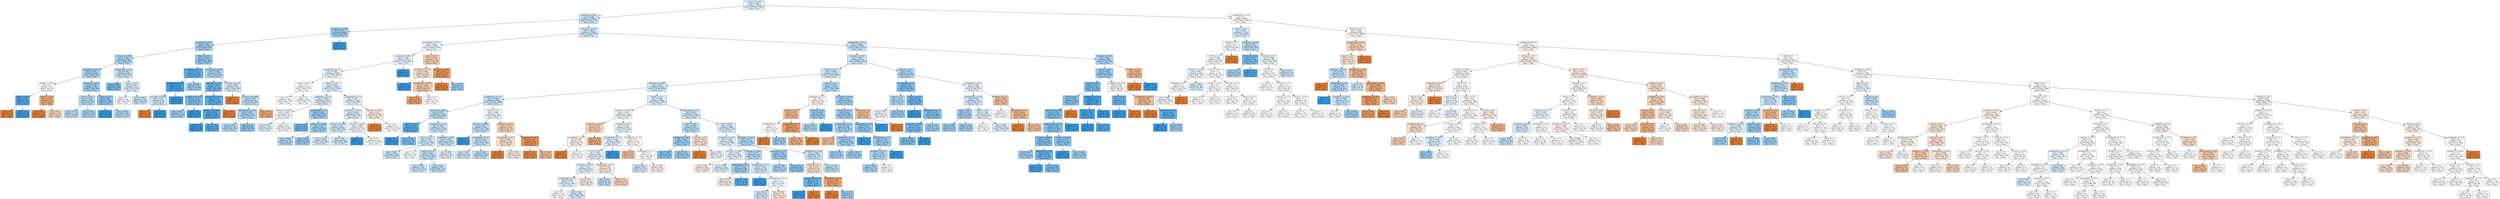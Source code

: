 digraph Tree {
node [shape=box, style="filled", color="black"] ;
0 [label="sdComp <= 0.65\ngini = 0.496\nsamples = 24032\nvalue = [10994, 13038]\nclass = True", fillcolor="#e0f0fb"] ;
1 [label="sdComp <= 0.02\ngini = 0.488\nsamples = 14344\nvalue = [6070, 8274]\nclass = True", fillcolor="#cae5f8"] ;
0 -> 1 [labeldistance=2.5, labelangle=45, headlabel="True"] ;
2 [label="graphSize <= 75.0\ngini = 0.447\nsamples = 1504\nvalue = [508, 996]\nclass = True", fillcolor="#9ecff2"] ;
1 -> 2 ;
3 [label="graphSize <= 22.5\ngini = 0.451\nsamples = 1480\nvalue = [508, 972]\nclass = True", fillcolor="#a0d0f3"] ;
2 -> 3 ;
4 [label="sdComm <= 0.065\ngini = 0.467\nsamples = 768\nvalue = [286, 482]\nclass = True", fillcolor="#aed7f4"] ;
3 -> 4 ;
5 [label="graphDepth <= 3.5\ngini = 0.458\nsamples = 508\nvalue = [180, 328]\nclass = True", fillcolor="#a6d3f3"] ;
4 -> 5 ;
6 [label="sdComm <= 0.02\ngini = 0.5\nsamples = 48\nvalue = [24, 24]\nclass = False", fillcolor="#ffffff"] ;
5 -> 6 ;
7 [label="nbproc <= 4.5\ngini = 0.198\nsamples = 18\nvalue = [2, 16]\nclass = True", fillcolor="#52a9e8"] ;
6 -> 7 ;
8 [label="gini = 0.0\nsamples = 2\nvalue = [2, 0]\nclass = False", fillcolor="#e58139"] ;
7 -> 8 ;
9 [label="gini = 0.0\nsamples = 16\nvalue = [0, 16]\nclass = True", fillcolor="#399de5"] ;
7 -> 9 ;
10 [label="nbproc <= 4.5\ngini = 0.391\nsamples = 30\nvalue = [22, 8]\nclass = False", fillcolor="#eeaf81"] ;
6 -> 10 ;
11 [label="gini = 0.0\nsamples = 10\nvalue = [10, 0]\nclass = False", fillcolor="#e58139"] ;
10 -> 11 ;
12 [label="gini = 0.48\nsamples = 20\nvalue = [12, 8]\nclass = False", fillcolor="#f6d5bd"] ;
10 -> 12 ;
13 [label="sdComm <= 0.02\ngini = 0.448\nsamples = 460\nvalue = [156, 304]\nclass = True", fillcolor="#9fcff2"] ;
5 -> 13 ;
14 [label="nbproc <= 4.5\ngini = 0.472\nsamples = 220\nvalue = [84, 136]\nclass = True", fillcolor="#b3daf5"] ;
13 -> 14 ;
15 [label="gini = 0.478\nsamples = 132\nvalue = [52, 80]\nclass = True", fillcolor="#baddf6"] ;
14 -> 15 ;
16 [label="gini = 0.463\nsamples = 88\nvalue = [32, 56]\nclass = True", fillcolor="#aad5f4"] ;
14 -> 16 ;
17 [label="nbproc <= 4.5\ngini = 0.42\nsamples = 240\nvalue = [72, 168]\nclass = True", fillcolor="#8ec7f0"] ;
13 -> 17 ;
18 [label="gini = 0.0\nsamples = 48\nvalue = [0, 48]\nclass = True", fillcolor="#399de5"] ;
17 -> 18 ;
19 [label="gini = 0.469\nsamples = 192\nvalue = [72, 120]\nclass = True", fillcolor="#b0d8f5"] ;
17 -> 19 ;
20 [label="graphDepth <= 3.5\ngini = 0.483\nsamples = 260\nvalue = [106, 154]\nclass = True", fillcolor="#c1e0f7"] ;
4 -> 20 ;
21 [label="gini = 0.365\nsamples = 50\nvalue = [12, 38]\nclass = True", fillcolor="#78bced"] ;
20 -> 21 ;
22 [label="nbproc <= 4.5\ngini = 0.495\nsamples = 210\nvalue = [94, 116]\nclass = True", fillcolor="#d9ecfa"] ;
20 -> 22 ;
23 [label="gini = 0.5\nsamples = 94\nvalue = [46, 48]\nclass = True", fillcolor="#f7fbfe"] ;
22 -> 23 ;
24 [label="gini = 0.485\nsamples = 116\nvalue = [48, 68]\nclass = True", fillcolor="#c5e2f7"] ;
22 -> 24 ;
25 [label="nbproc <= 4.5\ngini = 0.429\nsamples = 712\nvalue = [222, 490]\nclass = True", fillcolor="#93c9f1"] ;
3 -> 25 ;
26 [label="graphDepth <= 13.5\ngini = 0.275\nsamples = 182\nvalue = [30, 152]\nclass = True", fillcolor="#60b0ea"] ;
25 -> 26 ;
27 [label="graphDepth <= 6.5\ngini = 0.103\nsamples = 110\nvalue = [6, 104]\nclass = True", fillcolor="#44a3e6"] ;
26 -> 27 ;
28 [label="sdComm <= 0.065\ngini = 0.49\nsamples = 14\nvalue = [6, 8]\nclass = True", fillcolor="#cee6f8"] ;
27 -> 28 ;
29 [label="gini = 0.0\nsamples = 6\nvalue = [6, 0]\nclass = False", fillcolor="#e58139"] ;
28 -> 29 ;
30 [label="gini = 0.0\nsamples = 8\nvalue = [0, 8]\nclass = True", fillcolor="#399de5"] ;
28 -> 30 ;
31 [label="gini = 0.0\nsamples = 96\nvalue = [0, 96]\nclass = True", fillcolor="#399de5"] ;
27 -> 31 ;
32 [label="gini = 0.444\nsamples = 72\nvalue = [24, 48]\nclass = True", fillcolor="#9ccef2"] ;
26 -> 32 ;
33 [label="graphDepth <= 9.0\ngini = 0.462\nsamples = 530\nvalue = [192, 338]\nclass = True", fillcolor="#a9d5f4"] ;
25 -> 33 ;
34 [label="sdComm <= 0.02\ngini = 0.328\nsamples = 174\nvalue = [36, 138]\nclass = True", fillcolor="#6db7ec"] ;
33 -> 34 ;
35 [label="graphSize <= 40.0\ngini = 0.375\nsamples = 96\nvalue = [24, 72]\nclass = True", fillcolor="#7bbeee"] ;
34 -> 35 ;
36 [label="gini = 0.444\nsamples = 72\nvalue = [24, 48]\nclass = True", fillcolor="#9ccef2"] ;
35 -> 36 ;
37 [label="gini = 0.0\nsamples = 24\nvalue = [0, 24]\nclass = True", fillcolor="#399de5"] ;
35 -> 37 ;
38 [label="graphDepth <= 6.5\ngini = 0.26\nsamples = 78\nvalue = [12, 66]\nclass = True", fillcolor="#5dafea"] ;
34 -> 38 ;
39 [label="sdComm <= 0.065\ngini = 0.193\nsamples = 74\nvalue = [8, 66]\nclass = True", fillcolor="#51a9e8"] ;
38 -> 39 ;
40 [label="gini = 0.0\nsamples = 18\nvalue = [0, 18]\nclass = True", fillcolor="#399de5"] ;
39 -> 40 ;
41 [label="gini = 0.245\nsamples = 56\nvalue = [8, 48]\nclass = True", fillcolor="#5aade9"] ;
39 -> 41 ;
42 [label="gini = 0.0\nsamples = 4\nvalue = [4, 0]\nclass = False", fillcolor="#e58139"] ;
38 -> 42 ;
43 [label="sdComm <= 0.02\ngini = 0.492\nsamples = 356\nvalue = [156, 200]\nclass = True", fillcolor="#d3e9f9"] ;
33 -> 43 ;
44 [label="gini = 0.0\nsamples = 24\nvalue = [24, 0]\nclass = False", fillcolor="#e58139"] ;
43 -> 44 ;
45 [label="sdComm <= 0.065\ngini = 0.479\nsamples = 332\nvalue = [132, 200]\nclass = True", fillcolor="#bcdef6"] ;
43 -> 45 ;
46 [label="graphDepth <= 13.5\ngini = 0.461\nsamples = 300\nvalue = [108, 192]\nclass = True", fillcolor="#a8d4f4"] ;
45 -> 46 ;
47 [label="gini = 0.472\nsamples = 220\nvalue = [84, 136]\nclass = True", fillcolor="#b3daf5"] ;
46 -> 47 ;
48 [label="gini = 0.42\nsamples = 80\nvalue = [24, 56]\nclass = True", fillcolor="#8ec7f0"] ;
46 -> 48 ;
49 [label="gini = 0.375\nsamples = 32\nvalue = [24, 8]\nclass = False", fillcolor="#eeab7b"] ;
45 -> 49 ;
50 [label="gini = 0.0\nsamples = 24\nvalue = [0, 24]\nclass = True", fillcolor="#399de5"] ;
2 -> 50 ;
51 [label="sdComm <= 0.02\ngini = 0.491\nsamples = 12840\nvalue = [5562, 7278]\nclass = True", fillcolor="#d0e8f9"] ;
1 -> 51 ;
52 [label="graphDepth <= 13.5\ngini = 0.499\nsamples = 3994\nvalue = [1890, 2104]\nclass = True", fillcolor="#ebf5fc"] ;
51 -> 52 ;
53 [label="graphSize <= 40.0\ngini = 0.498\nsamples = 3816\nvalue = [1780, 2036]\nclass = True", fillcolor="#e6f3fc"] ;
52 -> 53 ;
54 [label="graphDepth <= 3.5\ngini = 0.498\nsamples = 3808\nvalue = [1780, 2028]\nclass = True", fillcolor="#e7f3fc"] ;
53 -> 54 ;
55 [label="nbproc <= 4.5\ngini = 0.5\nsamples = 1128\nvalue = [556, 572]\nclass = True", fillcolor="#f9fcfe"] ;
54 -> 55 ;
56 [label="gini = 0.5\nsamples = 196\nvalue = [96, 100]\nclass = True", fillcolor="#f7fbfe"] ;
55 -> 56 ;
57 [label="gini = 0.5\nsamples = 932\nvalue = [460, 472]\nclass = True", fillcolor="#fafdfe"] ;
55 -> 57 ;
58 [label="nbproc <= 4.5\ngini = 0.496\nsamples = 2680\nvalue = [1224, 1456]\nclass = True", fillcolor="#dfeffb"] ;
54 -> 58 ;
59 [label="graphSize <= 22.5\ngini = 0.495\nsamples = 1036\nvalue = [464, 572]\nclass = True", fillcolor="#daecfa"] ;
58 -> 59 ;
60 [label="sdComp <= 0.065\ngini = 0.499\nsamples = 794\nvalue = [384, 410]\nclass = True", fillcolor="#f2f9fd"] ;
59 -> 60 ;
61 [label="gini = 0.497\nsamples = 148\nvalue = [68, 80]\nclass = True", fillcolor="#e1f0fb"] ;
60 -> 61 ;
62 [label="gini = 0.5\nsamples = 646\nvalue = [316, 330]\nclass = True", fillcolor="#f7fbfe"] ;
60 -> 62 ;
63 [label="graphDepth <= 7.5\ngini = 0.443\nsamples = 242\nvalue = [80, 162]\nclass = True", fillcolor="#9bcdf2"] ;
59 -> 63 ;
64 [label="gini = 0.32\nsamples = 20\nvalue = [4, 16]\nclass = True", fillcolor="#6ab6ec"] ;
63 -> 64 ;
65 [label="sdComp <= 0.065\ngini = 0.45\nsamples = 222\nvalue = [76, 146]\nclass = True", fillcolor="#a0d0f3"] ;
63 -> 65 ;
66 [label="gini = 0.465\nsamples = 76\nvalue = [28, 48]\nclass = True", fillcolor="#acd6f4"] ;
65 -> 66 ;
67 [label="gini = 0.441\nsamples = 146\nvalue = [48, 98]\nclass = True", fillcolor="#9acdf2"] ;
65 -> 67 ;
68 [label="graphDepth <= 7.5\ngini = 0.497\nsamples = 1644\nvalue = [760, 884]\nclass = True", fillcolor="#e3f1fb"] ;
58 -> 68 ;
69 [label="graphSize <= 22.5\ngini = 0.494\nsamples = 1316\nvalue = [584, 732]\nclass = True", fillcolor="#d7ebfa"] ;
68 -> 69 ;
70 [label="sdComp <= 0.065\ngini = 0.491\nsamples = 1040\nvalue = [452, 588]\nclass = True", fillcolor="#d1e8f9"] ;
69 -> 70 ;
71 [label="gini = 0.492\nsamples = 496\nvalue = [216, 280]\nclass = True", fillcolor="#d2e9f9"] ;
70 -> 71 ;
72 [label="gini = 0.491\nsamples = 544\nvalue = [236, 308]\nclass = True", fillcolor="#d1e8f9"] ;
70 -> 72 ;
73 [label="sdComp <= 0.065\ngini = 0.499\nsamples = 276\nvalue = [132, 144]\nclass = True", fillcolor="#eff7fd"] ;
69 -> 73 ;
74 [label="gini = 0.0\nsamples = 8\nvalue = [0, 8]\nclass = True", fillcolor="#399de5"] ;
73 -> 74 ;
75 [label="gini = 0.5\nsamples = 268\nvalue = [132, 136]\nclass = True", fillcolor="#f9fcfe"] ;
73 -> 75 ;
76 [label="sdComp <= 0.065\ngini = 0.497\nsamples = 328\nvalue = [176, 152]\nclass = False", fillcolor="#fbeee4"] ;
68 -> 76 ;
77 [label="gini = 0.0\nsamples = 24\nvalue = [24, 0]\nclass = False", fillcolor="#e58139"] ;
76 -> 77 ;
78 [label="gini = 0.5\nsamples = 304\nvalue = [152, 152]\nclass = False", fillcolor="#ffffff"] ;
76 -> 78 ;
79 [label="gini = 0.0\nsamples = 8\nvalue = [0, 8]\nclass = True", fillcolor="#399de5"] ;
53 -> 79 ;
80 [label="nbproc <= 4.5\ngini = 0.472\nsamples = 178\nvalue = [110, 68]\nclass = False", fillcolor="#f5cfb3"] ;
52 -> 80 ;
81 [label="graphSize <= 75.0\ngini = 0.491\nsamples = 148\nvalue = [84, 64]\nclass = False", fillcolor="#f9e1d0"] ;
80 -> 81 ;
82 [label="gini = 0.0\nsamples = 16\nvalue = [0, 16]\nclass = True", fillcolor="#399de5"] ;
81 -> 82 ;
83 [label="graphDepth <= 25.5\ngini = 0.463\nsamples = 132\nvalue = [84, 48]\nclass = False", fillcolor="#f4c9aa"] ;
81 -> 83 ;
84 [label="gini = 0.32\nsamples = 60\nvalue = [48, 12]\nclass = False", fillcolor="#eca06a"] ;
83 -> 84 ;
85 [label="gini = 0.5\nsamples = 72\nvalue = [36, 36]\nclass = False", fillcolor="#ffffff"] ;
83 -> 85 ;
86 [label="sdComp <= 0.065\ngini = 0.231\nsamples = 30\nvalue = [26, 4]\nclass = False", fillcolor="#e99457"] ;
80 -> 86 ;
87 [label="gini = 0.0\nsamples = 24\nvalue = [24, 0]\nclass = False", fillcolor="#e58139"] ;
86 -> 87 ;
88 [label="gini = 0.444\nsamples = 6\nvalue = [2, 4]\nclass = True", fillcolor="#9ccef2"] ;
86 -> 88 ;
89 [label="graphDepth <= 13.5\ngini = 0.486\nsamples = 8846\nvalue = [3672, 5174]\nclass = True", fillcolor="#c6e3f7"] ;
51 -> 89 ;
90 [label="sdComm <= 0.65\ngini = 0.487\nsamples = 8356\nvalue = [3496, 4860]\nclass = True", fillcolor="#c7e3f8"] ;
89 -> 90 ;
91 [label="sdComp <= 0.2\ngini = 0.489\nsamples = 7124\nvalue = [3034, 4090]\nclass = True", fillcolor="#cce6f8"] ;
90 -> 91 ;
92 [label="sdComm <= 0.065\ngini = 0.49\nsamples = 6476\nvalue = [2784, 3692]\nclass = True", fillcolor="#cee7f9"] ;
91 -> 92 ;
93 [label="graphDepth <= 6.5\ngini = 0.484\nsamples = 2872\nvalue = [1182, 1690]\nclass = True", fillcolor="#c3e2f7"] ;
92 -> 93 ;
94 [label="sdComp <= 0.065\ngini = 0.479\nsamples = 2356\nvalue = [934, 1422]\nclass = True", fillcolor="#bbddf6"] ;
93 -> 94 ;
95 [label="nbproc <= 4.5\ngini = 0.233\nsamples = 178\nvalue = [24, 154]\nclass = True", fillcolor="#58ace9"] ;
94 -> 95 ;
96 [label="gini = 0.0\nsamples = 82\nvalue = [0, 82]\nclass = True", fillcolor="#399de5"] ;
95 -> 96 ;
97 [label="gini = 0.375\nsamples = 96\nvalue = [24, 72]\nclass = True", fillcolor="#7bbeee"] ;
95 -> 97 ;
98 [label="graphDepth <= 3.5\ngini = 0.486\nsamples = 2178\nvalue = [910, 1268]\nclass = True", fillcolor="#c7e3f8"] ;
94 -> 98 ;
99 [label="nbproc <= 4.5\ngini = 0.491\nsamples = 610\nvalue = [264, 346]\nclass = True", fillcolor="#d0e8f9"] ;
98 -> 99 ;
100 [label="gini = 0.487\nsamples = 506\nvalue = [212, 294]\nclass = True", fillcolor="#c8e4f8"] ;
99 -> 100 ;
101 [label="gini = 0.5\nsamples = 104\nvalue = [52, 52]\nclass = False", fillcolor="#ffffff"] ;
99 -> 101 ;
102 [label="graphSize <= 22.5\ngini = 0.485\nsamples = 1568\nvalue = [646, 922]\nclass = True", fillcolor="#c4e2f7"] ;
98 -> 102 ;
103 [label="nbproc <= 4.5\ngini = 0.484\nsamples = 1502\nvalue = [616, 886]\nclass = True", fillcolor="#c3e1f7"] ;
102 -> 103 ;
104 [label="gini = 0.487\nsamples = 794\nvalue = [332, 462]\nclass = True", fillcolor="#c7e3f8"] ;
103 -> 104 ;
105 [label="gini = 0.48\nsamples = 708\nvalue = [284, 424]\nclass = True", fillcolor="#bedff6"] ;
103 -> 105 ;
106 [label="gini = 0.496\nsamples = 66\nvalue = [30, 36]\nclass = True", fillcolor="#deeffb"] ;
102 -> 106 ;
107 [label="nbproc <= 4.5\ngini = 0.499\nsamples = 516\nvalue = [248, 268]\nclass = True", fillcolor="#f0f8fd"] ;
93 -> 107 ;
108 [label="sdComp <= 0.065\ngini = 0.481\nsamples = 328\nvalue = [132, 196]\nclass = True", fillcolor="#bedff7"] ;
107 -> 108 ;
109 [label="gini = 0.0\nsamples = 4\nvalue = [0, 4]\nclass = True", fillcolor="#399de5"] ;
108 -> 109 ;
110 [label="graphDepth <= 9.0\ngini = 0.483\nsamples = 324\nvalue = [132, 192]\nclass = True", fillcolor="#c1e0f7"] ;
108 -> 110 ;
111 [label="gini = 0.49\nsamples = 84\nvalue = [36, 48]\nclass = True", fillcolor="#cee6f8"] ;
110 -> 111 ;
112 [label="gini = 0.48\nsamples = 240\nvalue = [96, 144]\nclass = True", fillcolor="#bddef6"] ;
110 -> 112 ;
113 [label="sdComp <= 0.065\ngini = 0.473\nsamples = 188\nvalue = [116, 72]\nclass = False", fillcolor="#f5cfb4"] ;
107 -> 113 ;
114 [label="graphDepth <= 9.0\ngini = 0.492\nsamples = 156\nvalue = [88, 68]\nclass = False", fillcolor="#f9e2d2"] ;
113 -> 114 ;
115 [label="gini = 0.0\nsamples = 8\nvalue = [8, 0]\nclass = False", fillcolor="#e58139"] ;
114 -> 115 ;
116 [label="gini = 0.497\nsamples = 148\nvalue = [80, 68]\nclass = False", fillcolor="#fbece1"] ;
114 -> 116 ;
117 [label="graphSize <= 40.0\ngini = 0.219\nsamples = 32\nvalue = [28, 4]\nclass = False", fillcolor="#e99355"] ;
113 -> 117 ;
118 [label="gini = 0.142\nsamples = 26\nvalue = [24, 2]\nclass = False", fillcolor="#e78c49"] ;
117 -> 118 ;
119 [label="gini = 0.444\nsamples = 6\nvalue = [4, 2]\nclass = False", fillcolor="#f2c09c"] ;
117 -> 119 ;
120 [label="nbproc <= 4.5\ngini = 0.494\nsamples = 3604\nvalue = [1602, 2002]\nclass = True", fillcolor="#d7ebfa"] ;
92 -> 120 ;
121 [label="sdComp <= 0.065\ngini = 0.499\nsamples = 1104\nvalue = [524, 580]\nclass = True", fillcolor="#ecf6fc"] ;
120 -> 121 ;
122 [label="graphSize <= 22.5\ngini = 0.476\nsamples = 82\nvalue = [50, 32]\nclass = False", fillcolor="#f6d2b8"] ;
121 -> 122 ;
123 [label="graphDepth <= 3.5\ngini = 0.499\nsamples = 50\nvalue = [26, 24]\nclass = False", fillcolor="#fdf5f0"] ;
122 -> 123 ;
124 [label="gini = 0.0\nsamples = 2\nvalue = [2, 0]\nclass = False", fillcolor="#e58139"] ;
123 -> 124 ;
125 [label="gini = 0.5\nsamples = 48\nvalue = [24, 24]\nclass = False", fillcolor="#ffffff"] ;
123 -> 125 ;
126 [label="gini = 0.375\nsamples = 32\nvalue = [24, 8]\nclass = False", fillcolor="#eeab7b"] ;
122 -> 126 ;
127 [label="sdComm <= 0.2\ngini = 0.497\nsamples = 1022\nvalue = [474, 548]\nclass = True", fillcolor="#e4f2fb"] ;
121 -> 127 ;
128 [label="graphDepth <= 7.5\ngini = 0.496\nsamples = 880\nvalue = [402, 478]\nclass = True", fillcolor="#e0effb"] ;
127 -> 128 ;
129 [label="CCR <= 0.55\ngini = 0.498\nsamples = 864\nvalue = [402, 462]\nclass = True", fillcolor="#e5f2fc"] ;
128 -> 129 ;
130 [label="graphSize <= 22.5\ngini = 0.497\nsamples = 804\nvalue = [370, 434]\nclass = True", fillcolor="#e2f1fb"] ;
129 -> 130 ;
131 [label="graphDepth <= 3.5\ngini = 0.496\nsamples = 752\nvalue = [342, 410]\nclass = True", fillcolor="#deeffb"] ;
130 -> 131 ;
132 [label="gini = 0.5\nsamples = 108\nvalue = [54, 54]\nclass = False", fillcolor="#ffffff"] ;
131 -> 132 ;
133 [label="gini = 0.494\nsamples = 644\nvalue = [288, 356]\nclass = True", fillcolor="#d9ecfa"] ;
131 -> 133 ;
134 [label="gini = 0.497\nsamples = 52\nvalue = [28, 24]\nclass = False", fillcolor="#fbede3"] ;
130 -> 134 ;
135 [label="graphDepth <= 3.5\ngini = 0.498\nsamples = 60\nvalue = [32, 28]\nclass = False", fillcolor="#fcefe6"] ;
129 -> 135 ;
136 [label="gini = 0.48\nsamples = 20\nvalue = [8, 12]\nclass = True", fillcolor="#bddef6"] ;
135 -> 136 ;
137 [label="gini = 0.48\nsamples = 40\nvalue = [24, 16]\nclass = False", fillcolor="#f6d5bd"] ;
135 -> 137 ;
138 [label="gini = 0.0\nsamples = 16\nvalue = [0, 16]\nclass = True", fillcolor="#399de5"] ;
128 -> 138 ;
139 [label="graphDepth <= 3.5\ngini = 0.5\nsamples = 142\nvalue = [72, 70]\nclass = False", fillcolor="#fefcfa"] ;
127 -> 139 ;
140 [label="gini = 0.444\nsamples = 6\nvalue = [4, 2]\nclass = False", fillcolor="#f2c09c"] ;
139 -> 140 ;
141 [label="graphDepth <= 7.5\ngini = 0.5\nsamples = 136\nvalue = [68, 68]\nclass = False", fillcolor="#ffffff"] ;
139 -> 141 ;
142 [label="gini = 0.49\nsamples = 28\nvalue = [12, 16]\nclass = True", fillcolor="#cee6f8"] ;
141 -> 142 ;
143 [label="gini = 0.499\nsamples = 108\nvalue = [56, 52]\nclass = False", fillcolor="#fdf6f1"] ;
141 -> 143 ;
144 [label="graphDepth <= 3.5\ngini = 0.491\nsamples = 2500\nvalue = [1078, 1422]\nclass = True", fillcolor="#cfe7f9"] ;
120 -> 144 ;
145 [label="CCR <= 0.55\ngini = 0.476\nsamples = 512\nvalue = [200, 312]\nclass = True", fillcolor="#b8dcf6"] ;
144 -> 145 ;
146 [label="sdComp <= 0.065\ngini = 0.44\nsamples = 374\nvalue = [122, 252]\nclass = True", fillcolor="#99ccf2"] ;
145 -> 146 ;
147 [label="gini = 0.408\nsamples = 84\nvalue = [24, 60]\nclass = True", fillcolor="#88c4ef"] ;
146 -> 147 ;
148 [label="gini = 0.447\nsamples = 290\nvalue = [98, 192]\nclass = True", fillcolor="#9ecff2"] ;
146 -> 148 ;
149 [label="sdComm <= 0.2\ngini = 0.491\nsamples = 138\nvalue = [78, 60]\nclass = False", fillcolor="#f9e2d1"] ;
145 -> 149 ;
150 [label="gini = 0.0\nsamples = 24\nvalue = [24, 0]\nclass = False", fillcolor="#e58139"] ;
149 -> 150 ;
151 [label="gini = 0.499\nsamples = 114\nvalue = [54, 60]\nclass = True", fillcolor="#ebf5fc"] ;
149 -> 151 ;
152 [label="CCR <= 0.55\ngini = 0.493\nsamples = 1988\nvalue = [878, 1110]\nclass = True", fillcolor="#d6ebfa"] ;
144 -> 152 ;
153 [label="graphSize <= 22.5\ngini = 0.496\nsamples = 1644\nvalue = [746, 898]\nclass = True", fillcolor="#ddeefb"] ;
152 -> 153 ;
154 [label="sdComp <= 0.065\ngini = 0.498\nsamples = 1394\nvalue = [648, 746]\nclass = True", fillcolor="#e5f2fc"] ;
153 -> 154 ;
155 [label="gini = 0.498\nsamples = 188\nvalue = [100, 88]\nclass = False", fillcolor="#fcf0e7"] ;
154 -> 155 ;
156 [label="gini = 0.496\nsamples = 1206\nvalue = [548, 658]\nclass = True", fillcolor="#deeffb"] ;
154 -> 156 ;
157 [label="sdComp <= 0.065\ngini = 0.477\nsamples = 250\nvalue = [98, 152]\nclass = True", fillcolor="#b9dcf6"] ;
153 -> 157 ;
158 [label="graphDepth <= 7.5\ngini = 0.444\nsamples = 108\nvalue = [36, 72]\nclass = True", fillcolor="#9ccef2"] ;
157 -> 158 ;
159 [label="gini = 0.497\nsamples = 52\nvalue = [28, 24]\nclass = False", fillcolor="#fbede3"] ;
158 -> 159 ;
160 [label="gini = 0.245\nsamples = 56\nvalue = [8, 48]\nclass = True", fillcolor="#5aade9"] ;
158 -> 160 ;
161 [label="graphDepth <= 6.5\ngini = 0.492\nsamples = 142\nvalue = [62, 80]\nclass = True", fillcolor="#d2e9f9"] ;
157 -> 161 ;
162 [label="gini = 0.0\nsamples = 16\nvalue = [0, 16]\nclass = True", fillcolor="#399de5"] ;
161 -> 162 ;
163 [label="graphDepth <= 9.0\ngini = 0.5\nsamples = 126\nvalue = [62, 64]\nclass = True", fillcolor="#f9fcfe"] ;
161 -> 163 ;
164 [label="gini = 0.49\nsamples = 56\nvalue = [24, 32]\nclass = True", fillcolor="#cee6f8"] ;
163 -> 164 ;
165 [label="gini = 0.496\nsamples = 70\nvalue = [38, 32]\nclass = False", fillcolor="#fbebe0"] ;
163 -> 165 ;
166 [label="graphSize <= 22.5\ngini = 0.473\nsamples = 344\nvalue = [132, 212]\nclass = True", fillcolor="#b4daf5"] ;
152 -> 166 ;
167 [label="sdComm <= 0.2\ngini = 0.444\nsamples = 144\nvalue = [48, 96]\nclass = True", fillcolor="#9ccef2"] ;
166 -> 167 ;
168 [label="gini = 0.465\nsamples = 76\nvalue = [28, 48]\nclass = True", fillcolor="#acd6f4"] ;
167 -> 168 ;
169 [label="gini = 0.415\nsamples = 68\nvalue = [20, 48]\nclass = True", fillcolor="#8bc6f0"] ;
167 -> 169 ;
170 [label="graphDepth <= 9.0\ngini = 0.487\nsamples = 200\nvalue = [84, 116]\nclass = True", fillcolor="#c8e4f8"] ;
166 -> 170 ;
171 [label="sdComm <= 0.2\ngini = 0.49\nsamples = 28\nvalue = [16, 12]\nclass = False", fillcolor="#f8e0ce"] ;
170 -> 171 ;
172 [label="graphDepth <= 6.5\ngini = 0.32\nsamples = 10\nvalue = [2, 8]\nclass = True", fillcolor="#6ab6ec"] ;
171 -> 172 ;
173 [label="gini = 0.0\nsamples = 8\nvalue = [0, 8]\nclass = True", fillcolor="#399de5"] ;
172 -> 173 ;
174 [label="gini = 0.0\nsamples = 2\nvalue = [2, 0]\nclass = False", fillcolor="#e58139"] ;
172 -> 174 ;
175 [label="graphDepth <= 6.5\ngini = 0.346\nsamples = 18\nvalue = [14, 4]\nclass = False", fillcolor="#eca572"] ;
171 -> 175 ;
176 [label="gini = 0.0\nsamples = 12\nvalue = [12, 0]\nclass = False", fillcolor="#e58139"] ;
175 -> 176 ;
177 [label="gini = 0.444\nsamples = 6\nvalue = [2, 4]\nclass = True", fillcolor="#9ccef2"] ;
175 -> 177 ;
178 [label="gini = 0.478\nsamples = 172\nvalue = [68, 104]\nclass = True", fillcolor="#baddf6"] ;
170 -> 178 ;
179 [label="nbproc <= 4.5\ngini = 0.474\nsamples = 648\nvalue = [250, 398]\nclass = True", fillcolor="#b5dbf5"] ;
91 -> 179 ;
180 [label="graphSize <= 22.5\ngini = 0.5\nsamples = 168\nvalue = [86, 82]\nclass = False", fillcolor="#fef9f6"] ;
179 -> 180 ;
181 [label="sdComm <= 0.2\ngini = 0.427\nsamples = 84\nvalue = [58, 26]\nclass = False", fillcolor="#f1b992"] ;
180 -> 181 ;
182 [label="graphDepth <= 3.5\ngini = 0.5\nsamples = 32\nvalue = [16, 16]\nclass = False", fillcolor="#ffffff"] ;
181 -> 182 ;
183 [label="gini = 0.0\nsamples = 8\nvalue = [8, 0]\nclass = False", fillcolor="#e58139"] ;
182 -> 183 ;
184 [label="gini = 0.444\nsamples = 24\nvalue = [8, 16]\nclass = True", fillcolor="#9ccef2"] ;
182 -> 184 ;
185 [label="graphDepth <= 3.5\ngini = 0.311\nsamples = 52\nvalue = [42, 10]\nclass = False", fillcolor="#eb9f68"] ;
181 -> 185 ;
186 [label="gini = 0.401\nsamples = 36\nvalue = [26, 10]\nclass = False", fillcolor="#efb185"] ;
185 -> 186 ;
187 [label="gini = 0.0\nsamples = 16\nvalue = [16, 0]\nclass = False", fillcolor="#e58139"] ;
185 -> 187 ;
188 [label="sdComm <= 0.2\ngini = 0.444\nsamples = 84\nvalue = [28, 56]\nclass = True", fillcolor="#9ccef2"] ;
180 -> 188 ;
189 [label="gini = 0.465\nsamples = 76\nvalue = [28, 48]\nclass = True", fillcolor="#acd6f4"] ;
188 -> 189 ;
190 [label="gini = 0.0\nsamples = 8\nvalue = [0, 8]\nclass = True", fillcolor="#399de5"] ;
188 -> 190 ;
191 [label="graphSize <= 40.0\ngini = 0.45\nsamples = 480\nvalue = [164, 316]\nclass = True", fillcolor="#a0d0f2"] ;
179 -> 191 ;
192 [label="sdComm <= 0.2\ngini = 0.444\nsamples = 468\nvalue = [156, 312]\nclass = True", fillcolor="#9ccef2"] ;
191 -> 192 ;
193 [label="graphDepth <= 3.5\ngini = 0.455\nsamples = 308\nvalue = [108, 200]\nclass = True", fillcolor="#a4d2f3"] ;
192 -> 193 ;
194 [label="gini = 0.444\nsamples = 12\nvalue = [8, 4]\nclass = False", fillcolor="#f2c09c"] ;
193 -> 194 ;
195 [label="graphDepth <= 7.5\ngini = 0.447\nsamples = 296\nvalue = [100, 196]\nclass = True", fillcolor="#9ecff2"] ;
193 -> 195 ;
196 [label="gini = 0.454\nsamples = 92\nvalue = [32, 60]\nclass = True", fillcolor="#a3d1f3"] ;
195 -> 196 ;
197 [label="gini = 0.444\nsamples = 204\nvalue = [68, 136]\nclass = True", fillcolor="#9ccef2"] ;
195 -> 197 ;
198 [label="graphDepth <= 3.5\ngini = 0.42\nsamples = 160\nvalue = [48, 112]\nclass = True", fillcolor="#8ec7f0"] ;
192 -> 198 ;
199 [label="gini = 0.0\nsamples = 16\nvalue = [0, 16]\nclass = True", fillcolor="#399de5"] ;
198 -> 199 ;
200 [label="graphDepth <= 7.5\ngini = 0.444\nsamples = 144\nvalue = [48, 96]\nclass = True", fillcolor="#9ccef2"] ;
198 -> 200 ;
201 [label="graphSize <= 22.5\ngini = 0.469\nsamples = 128\nvalue = [48, 80]\nclass = True", fillcolor="#b0d8f5"] ;
200 -> 201 ;
202 [label="gini = 0.459\nsamples = 112\nvalue = [40, 72]\nclass = True", fillcolor="#a7d3f3"] ;
201 -> 202 ;
203 [label="gini = 0.5\nsamples = 16\nvalue = [8, 8]\nclass = False", fillcolor="#ffffff"] ;
201 -> 203 ;
204 [label="gini = 0.0\nsamples = 16\nvalue = [0, 16]\nclass = True", fillcolor="#399de5"] ;
200 -> 204 ;
205 [label="sdComm <= 0.2\ngini = 0.444\nsamples = 12\nvalue = [8, 4]\nclass = False", fillcolor="#f2c09c"] ;
191 -> 205 ;
206 [label="gini = 0.0\nsamples = 4\nvalue = [0, 4]\nclass = True", fillcolor="#399de5"] ;
205 -> 206 ;
207 [label="gini = 0.0\nsamples = 8\nvalue = [8, 0]\nclass = False", fillcolor="#e58139"] ;
205 -> 207 ;
208 [label="sdComp <= 0.2\ngini = 0.469\nsamples = 1232\nvalue = [462, 770]\nclass = True", fillcolor="#b0d8f5"] ;
90 -> 208 ;
209 [label="graphDepth <= 3.5\ngini = 0.38\nsamples = 540\nvalue = [138, 402]\nclass = True", fillcolor="#7dbfee"] ;
208 -> 209 ;
210 [label="nbproc <= 4.5\ngini = 0.471\nsamples = 132\nvalue = [50, 82]\nclass = True", fillcolor="#b2d9f5"] ;
209 -> 210 ;
211 [label="gini = 0.499\nsamples = 46\nvalue = [22, 24]\nclass = True", fillcolor="#eff7fd"] ;
210 -> 211 ;
212 [label="gini = 0.439\nsamples = 86\nvalue = [28, 58]\nclass = True", fillcolor="#99ccf2"] ;
210 -> 212 ;
213 [label="nbproc <= 4.5\ngini = 0.338\nsamples = 408\nvalue = [88, 320]\nclass = True", fillcolor="#6fb8ec"] ;
209 -> 213 ;
214 [label="gini = 0.0\nsamples = 72\nvalue = [0, 72]\nclass = True", fillcolor="#399de5"] ;
213 -> 214 ;
215 [label="graphDepth <= 7.5\ngini = 0.387\nsamples = 336\nvalue = [88, 248]\nclass = True", fillcolor="#7fc0ee"] ;
213 -> 215 ;
216 [label="graphSize <= 22.5\ngini = 0.367\nsamples = 264\nvalue = [64, 200]\nclass = True", fillcolor="#78bced"] ;
215 -> 216 ;
217 [label="gini = 0.375\nsamples = 256\nvalue = [64, 192]\nclass = True", fillcolor="#7bbeee"] ;
216 -> 217 ;
218 [label="gini = 0.0\nsamples = 8\nvalue = [0, 8]\nclass = True", fillcolor="#399de5"] ;
216 -> 218 ;
219 [label="gini = 0.444\nsamples = 72\nvalue = [24, 48]\nclass = True", fillcolor="#9ccef2"] ;
215 -> 219 ;
220 [label="graphSize <= 22.5\ngini = 0.498\nsamples = 692\nvalue = [324, 368]\nclass = True", fillcolor="#e7f3fc"] ;
208 -> 220 ;
221 [label="graphDepth <= 3.5\ngini = 0.49\nsamples = 576\nvalue = [248, 328]\nclass = True", fillcolor="#cfe7f9"] ;
220 -> 221 ;
222 [label="nbproc <= 4.5\ngini = 0.451\nsamples = 128\nvalue = [44, 84]\nclass = True", fillcolor="#a1d0f3"] ;
221 -> 222 ;
223 [label="gini = 0.444\nsamples = 24\nvalue = [8, 16]\nclass = True", fillcolor="#9ccef2"] ;
222 -> 223 ;
224 [label="gini = 0.453\nsamples = 104\nvalue = [36, 68]\nclass = True", fillcolor="#a2d1f3"] ;
222 -> 224 ;
225 [label="nbproc <= 4.5\ngini = 0.496\nsamples = 448\nvalue = [204, 244]\nclass = True", fillcolor="#dfeffb"] ;
221 -> 225 ;
226 [label="gini = 0.5\nsamples = 72\nvalue = [36, 36]\nclass = False", fillcolor="#ffffff"] ;
225 -> 226 ;
227 [label="gini = 0.494\nsamples = 376\nvalue = [168, 208]\nclass = True", fillcolor="#d9ecfa"] ;
225 -> 227 ;
228 [label="nbproc <= 4.5\ngini = 0.452\nsamples = 116\nvalue = [76, 40]\nclass = False", fillcolor="#f3c3a1"] ;
220 -> 228 ;
229 [label="gini = 0.5\nsamples = 24\nvalue = [12, 12]\nclass = False", fillcolor="#ffffff"] ;
228 -> 229 ;
230 [label="graphDepth <= 7.5\ngini = 0.423\nsamples = 92\nvalue = [64, 28]\nclass = False", fillcolor="#f0b890"] ;
228 -> 230 ;
231 [label="gini = 0.0\nsamples = 8\nvalue = [8, 0]\nclass = False", fillcolor="#e58139"] ;
230 -> 231 ;
232 [label="gini = 0.444\nsamples = 84\nvalue = [56, 28]\nclass = False", fillcolor="#f2c09c"] ;
230 -> 232 ;
233 [label="sdComm <= 0.65\ngini = 0.46\nsamples = 490\nvalue = [176, 314]\nclass = True", fillcolor="#a8d4f4"] ;
89 -> 233 ;
234 [label="nbproc <= 4.5\ngini = 0.435\nsamples = 438\nvalue = [140, 298]\nclass = True", fillcolor="#96cbf1"] ;
233 -> 234 ;
235 [label="sdComp <= 0.2\ngini = 0.373\nsamples = 322\nvalue = [80, 242]\nclass = True", fillcolor="#7abdee"] ;
234 -> 235 ;
236 [label="CCR <= 0.55\ngini = 0.395\nsamples = 288\nvalue = [78, 210]\nclass = True", fillcolor="#83c1ef"] ;
235 -> 236 ;
237 [label="sdComm <= 0.065\ngini = 0.385\nsamples = 284\nvalue = [74, 210]\nclass = True", fillcolor="#7fc0ee"] ;
236 -> 237 ;
238 [label="graphDepth <= 25.5\ngini = 0.396\nsamples = 272\nvalue = [74, 198]\nclass = True", fillcolor="#83c2ef"] ;
237 -> 238 ;
239 [label="sdComp <= 0.065\ngini = 0.382\nsamples = 148\nvalue = [38, 110]\nclass = True", fillcolor="#7dbfee"] ;
238 -> 239 ;
240 [label="gini = 0.444\nsamples = 72\nvalue = [24, 48]\nclass = True", fillcolor="#9ccef2"] ;
239 -> 240 ;
241 [label="graphSize <= 75.0\ngini = 0.301\nsamples = 76\nvalue = [14, 62]\nclass = True", fillcolor="#66b3eb"] ;
239 -> 241 ;
242 [label="gini = 0.133\nsamples = 28\nvalue = [2, 26]\nclass = True", fillcolor="#48a5e7"] ;
241 -> 242 ;
243 [label="gini = 0.375\nsamples = 48\nvalue = [12, 36]\nclass = True", fillcolor="#7bbeee"] ;
241 -> 243 ;
244 [label="sdComp <= 0.065\ngini = 0.412\nsamples = 124\nvalue = [36, 88]\nclass = True", fillcolor="#8ac5f0"] ;
238 -> 244 ;
245 [label="gini = 0.0\nsamples = 16\nvalue = [0, 16]\nclass = True", fillcolor="#399de5"] ;
244 -> 245 ;
246 [label="gini = 0.444\nsamples = 108\nvalue = [36, 72]\nclass = True", fillcolor="#9ccef2"] ;
244 -> 246 ;
247 [label="gini = 0.0\nsamples = 12\nvalue = [0, 12]\nclass = True", fillcolor="#399de5"] ;
237 -> 247 ;
248 [label="gini = 0.0\nsamples = 4\nvalue = [4, 0]\nclass = False", fillcolor="#e58139"] ;
236 -> 248 ;
249 [label="graphSize <= 75.0\ngini = 0.111\nsamples = 34\nvalue = [2, 32]\nclass = True", fillcolor="#45a3e7"] ;
235 -> 249 ;
250 [label="sdComm <= 0.2\ngini = 0.142\nsamples = 26\nvalue = [2, 24]\nclass = True", fillcolor="#49a5e7"] ;
249 -> 250 ;
251 [label="gini = 0.0\nsamples = 8\nvalue = [0, 8]\nclass = True", fillcolor="#399de5"] ;
250 -> 251 ;
252 [label="gini = 0.198\nsamples = 18\nvalue = [2, 16]\nclass = True", fillcolor="#52a9e8"] ;
250 -> 252 ;
253 [label="gini = 0.0\nsamples = 8\nvalue = [0, 8]\nclass = True", fillcolor="#399de5"] ;
249 -> 253 ;
254 [label="graphSize <= 75.0\ngini = 0.499\nsamples = 116\nvalue = [60, 56]\nclass = False", fillcolor="#fdf7f2"] ;
234 -> 254 ;
255 [label="CCR <= 0.55\ngini = 0.32\nsamples = 40\nvalue = [8, 32]\nclass = True", fillcolor="#6ab6ec"] ;
254 -> 255 ;
256 [label="gini = 0.0\nsamples = 32\nvalue = [0, 32]\nclass = True", fillcolor="#399de5"] ;
255 -> 256 ;
257 [label="gini = 0.0\nsamples = 8\nvalue = [8, 0]\nclass = False", fillcolor="#e58139"] ;
255 -> 257 ;
258 [label="graphDepth <= 25.5\ngini = 0.432\nsamples = 76\nvalue = [52, 24]\nclass = False", fillcolor="#f1bb94"] ;
254 -> 258 ;
259 [label="gini = 0.0\nsamples = 48\nvalue = [48, 0]\nclass = False", fillcolor="#e58139"] ;
258 -> 259 ;
260 [label="sdComm <= 0.165\ngini = 0.245\nsamples = 28\nvalue = [4, 24]\nclass = True", fillcolor="#5aade9"] ;
258 -> 260 ;
261 [label="gini = 0.0\nsamples = 16\nvalue = [0, 16]\nclass = True", fillcolor="#399de5"] ;
260 -> 261 ;
262 [label="gini = 0.444\nsamples = 12\nvalue = [4, 8]\nclass = True", fillcolor="#9ccef2"] ;
260 -> 262 ;
263 [label="nbproc <= 4.5\ngini = 0.426\nsamples = 52\nvalue = [36, 16]\nclass = False", fillcolor="#f1b991"] ;
233 -> 263 ;
264 [label="gini = 0.0\nsamples = 36\nvalue = [36, 0]\nclass = False", fillcolor="#e58139"] ;
263 -> 264 ;
265 [label="gini = 0.0\nsamples = 16\nvalue = [0, 16]\nclass = True", fillcolor="#399de5"] ;
263 -> 265 ;
266 [label="graphDepth <= 3.5\ngini = 0.5\nsamples = 9688\nvalue = [4924, 4764]\nclass = False", fillcolor="#fefbf9"] ;
0 -> 266 [labeldistance=2.5, labelangle=-45, headlabel="False"] ;
267 [label="nbproc <= 4.5\ngini = 0.494\nsamples = 1236\nvalue = [552, 684]\nclass = True", fillcolor="#d9ecfa"] ;
266 -> 267 ;
268 [label="sdComp <= 6.5\ngini = 0.5\nsamples = 710\nvalue = [346, 364]\nclass = True", fillcolor="#f5fafe"] ;
267 -> 268 ;
269 [label="CCR <= 5.5\ngini = 0.499\nsamples = 704\nvalue = [340, 364]\nclass = True", fillcolor="#f2f9fd"] ;
268 -> 269 ;
270 [label="sdComm <= 0.65\ngini = 0.499\nsamples = 464\nvalue = [220, 244]\nclass = True", fillcolor="#ecf5fc"] ;
269 -> 270 ;
271 [label="sdComm <= 0.2\ngini = 0.5\nsamples = 304\nvalue = [148, 156]\nclass = True", fillcolor="#f5fafe"] ;
270 -> 271 ;
272 [label="gini = 0.499\nsamples = 300\nvalue = [144, 156]\nclass = True", fillcolor="#f0f7fd"] ;
271 -> 272 ;
273 [label="gini = 0.0\nsamples = 4\nvalue = [4, 0]\nclass = False", fillcolor="#e58139"] ;
271 -> 273 ;
274 [label="gini = 0.495\nsamples = 160\nvalue = [72, 88]\nclass = True", fillcolor="#dbedfa"] ;
270 -> 274 ;
275 [label="sdComp <= 2.0\ngini = 0.5\nsamples = 240\nvalue = [120, 120]\nclass = False", fillcolor="#ffffff"] ;
269 -> 275 ;
276 [label="sdComm <= 5.5\ngini = 0.5\nsamples = 72\nvalue = [36, 36]\nclass = False", fillcolor="#ffffff"] ;
275 -> 276 ;
277 [label="gini = 0.5\nsamples = 24\nvalue = [12, 12]\nclass = False", fillcolor="#ffffff"] ;
276 -> 277 ;
278 [label="gini = 0.5\nsamples = 48\nvalue = [24, 24]\nclass = False", fillcolor="#ffffff"] ;
276 -> 278 ;
279 [label="sdComm <= 2.0\ngini = 0.5\nsamples = 168\nvalue = [84, 84]\nclass = False", fillcolor="#ffffff"] ;
275 -> 279 ;
280 [label="gini = 0.5\nsamples = 48\nvalue = [24, 24]\nclass = False", fillcolor="#ffffff"] ;
279 -> 280 ;
281 [label="sdComm <= 6.5\ngini = 0.5\nsamples = 120\nvalue = [60, 60]\nclass = False", fillcolor="#ffffff"] ;
279 -> 281 ;
282 [label="gini = 0.5\nsamples = 24\nvalue = [12, 12]\nclass = False", fillcolor="#ffffff"] ;
281 -> 282 ;
283 [label="gini = 0.5\nsamples = 96\nvalue = [48, 48]\nclass = False", fillcolor="#ffffff"] ;
281 -> 283 ;
284 [label="gini = 0.0\nsamples = 6\nvalue = [6, 0]\nclass = False", fillcolor="#e58139"] ;
268 -> 284 ;
285 [label="sdComm <= 0.65\ngini = 0.477\nsamples = 526\nvalue = [206, 320]\nclass = True", fillcolor="#b8dcf6"] ;
267 -> 285 ;
286 [label="sdComm <= 0.2\ngini = 0.372\nsamples = 186\nvalue = [46, 140]\nclass = True", fillcolor="#7abdee"] ;
285 -> 286 ;
287 [label="gini = 0.46\nsamples = 106\nvalue = [38, 68]\nclass = True", fillcolor="#a8d4f4"] ;
286 -> 287 ;
288 [label="gini = 0.18\nsamples = 80\nvalue = [8, 72]\nclass = True", fillcolor="#4fa8e8"] ;
286 -> 288 ;
289 [label="sdComp <= 6.5\ngini = 0.498\nsamples = 340\nvalue = [160, 180]\nclass = True", fillcolor="#e9f4fc"] ;
285 -> 289 ;
290 [label="CCR <= 5.5\ngini = 0.5\nsamples = 216\nvalue = [108, 108]\nclass = False", fillcolor="#ffffff"] ;
289 -> 290 ;
291 [label="gini = 0.5\nsamples = 48\nvalue = [24, 24]\nclass = False", fillcolor="#ffffff"] ;
290 -> 291 ;
292 [label="sdComm <= 2.0\ngini = 0.5\nsamples = 168\nvalue = [84, 84]\nclass = False", fillcolor="#ffffff"] ;
290 -> 292 ;
293 [label="sdComp <= 2.0\ngini = 0.5\nsamples = 120\nvalue = [60, 60]\nclass = False", fillcolor="#ffffff"] ;
292 -> 293 ;
294 [label="gini = 0.5\nsamples = 72\nvalue = [36, 36]\nclass = False", fillcolor="#ffffff"] ;
293 -> 294 ;
295 [label="gini = 0.5\nsamples = 48\nvalue = [24, 24]\nclass = False", fillcolor="#ffffff"] ;
293 -> 295 ;
296 [label="sdComm <= 6.5\ngini = 0.5\nsamples = 48\nvalue = [24, 24]\nclass = False", fillcolor="#ffffff"] ;
292 -> 296 ;
297 [label="gini = 0.5\nsamples = 24\nvalue = [12, 12]\nclass = False", fillcolor="#ffffff"] ;
296 -> 297 ;
298 [label="gini = 0.5\nsamples = 24\nvalue = [12, 12]\nclass = False", fillcolor="#ffffff"] ;
296 -> 298 ;
299 [label="gini = 0.487\nsamples = 124\nvalue = [52, 72]\nclass = True", fillcolor="#c8e4f8"] ;
289 -> 299 ;
300 [label="sdComm <= 0.2\ngini = 0.499\nsamples = 8452\nvalue = [4372, 4080]\nclass = False", fillcolor="#fdf7f2"] ;
266 -> 300 ;
301 [label="graphDepth <= 25.5\ngini = 0.475\nsamples = 196\nvalue = [120, 76]\nclass = False", fillcolor="#f5d1b6"] ;
300 -> 301 ;
302 [label="nbproc <= 4.5\ngini = 0.493\nsamples = 172\nvalue = [96, 76]\nclass = False", fillcolor="#fae5d6"] ;
301 -> 302 ;
303 [label="graphSize <= 22.5\ngini = 0.48\nsamples = 80\nvalue = [32, 48]\nclass = True", fillcolor="#bddef6"] ;
302 -> 303 ;
304 [label="gini = 0.0\nsamples = 4\nvalue = [4, 0]\nclass = False", fillcolor="#e58139"] ;
303 -> 304 ;
305 [label="graphDepth <= 6.5\ngini = 0.465\nsamples = 76\nvalue = [28, 48]\nclass = True", fillcolor="#acd6f4"] ;
303 -> 305 ;
306 [label="gini = 0.0\nsamples = 8\nvalue = [0, 8]\nclass = True", fillcolor="#399de5"] ;
305 -> 306 ;
307 [label="graphSize <= 40.0\ngini = 0.484\nsamples = 68\nvalue = [28, 40]\nclass = True", fillcolor="#c4e2f7"] ;
305 -> 307 ;
308 [label="gini = 0.5\nsamples = 32\nvalue = [16, 16]\nclass = False", fillcolor="#ffffff"] ;
307 -> 308 ;
309 [label="gini = 0.444\nsamples = 36\nvalue = [12, 24]\nclass = True", fillcolor="#9ccef2"] ;
307 -> 309 ;
310 [label="graphDepth <= 6.5\ngini = 0.423\nsamples = 92\nvalue = [64, 28]\nclass = False", fillcolor="#f0b890"] ;
302 -> 310 ;
311 [label="gini = 0.49\nsamples = 14\nvalue = [6, 8]\nclass = True", fillcolor="#cee6f8"] ;
310 -> 311 ;
312 [label="graphDepth <= 13.5\ngini = 0.381\nsamples = 78\nvalue = [58, 20]\nclass = False", fillcolor="#eeac7d"] ;
310 -> 312 ;
313 [label="graphDepth <= 9.0\ngini = 0.278\nsamples = 48\nvalue = [40, 8]\nclass = False", fillcolor="#ea9a61"] ;
312 -> 313 ;
314 [label="gini = 0.298\nsamples = 44\nvalue = [36, 8]\nclass = False", fillcolor="#eb9d65"] ;
313 -> 314 ;
315 [label="gini = 0.0\nsamples = 4\nvalue = [4, 0]\nclass = False", fillcolor="#e58139"] ;
313 -> 315 ;
316 [label="gini = 0.48\nsamples = 30\nvalue = [18, 12]\nclass = False", fillcolor="#f6d5bd"] ;
312 -> 316 ;
317 [label="gini = 0.0\nsamples = 24\nvalue = [24, 0]\nclass = False", fillcolor="#e58139"] ;
301 -> 317 ;
318 [label="graphDepth <= 6.5\ngini = 0.5\nsamples = 8256\nvalue = [4252, 4004]\nclass = False", fillcolor="#fdf8f3"] ;
300 -> 318 ;
319 [label="sdComm <= 2.0\ngini = 0.498\nsamples = 2622\nvalue = [1394, 1228]\nclass = False", fillcolor="#fcf0e7"] ;
318 -> 319 ;
320 [label="sdComm <= 0.65\ngini = 0.499\nsamples = 1186\nvalue = [616, 570]\nclass = False", fillcolor="#fdf6f0"] ;
319 -> 320 ;
321 [label="graphSize <= 22.5\ngini = 0.495\nsamples = 312\nvalue = [172, 140]\nclass = False", fillcolor="#fae8da"] ;
320 -> 321 ;
322 [label="nbproc <= 4.5\ngini = 0.499\nsamples = 294\nvalue = [154, 140]\nclass = False", fillcolor="#fdf4ed"] ;
321 -> 322 ;
323 [label="gini = 0.475\nsamples = 124\nvalue = [76, 48]\nclass = False", fillcolor="#f5d1b6"] ;
322 -> 323 ;
324 [label="gini = 0.497\nsamples = 170\nvalue = [78, 92]\nclass = True", fillcolor="#e1f0fb"] ;
322 -> 324 ;
325 [label="gini = 0.0\nsamples = 18\nvalue = [18, 0]\nclass = False", fillcolor="#e58139"] ;
321 -> 325 ;
326 [label="CCR <= 5.5\ngini = 0.5\nsamples = 874\nvalue = [444, 430]\nclass = False", fillcolor="#fefbf9"] ;
320 -> 326 ;
327 [label="nbproc <= 4.5\ngini = 0.499\nsamples = 84\nvalue = [40, 44]\nclass = True", fillcolor="#edf6fd"] ;
326 -> 327 ;
328 [label="gini = 0.5\nsamples = 24\nvalue = [12, 12]\nclass = False", fillcolor="#ffffff"] ;
327 -> 328 ;
329 [label="gini = 0.498\nsamples = 60\nvalue = [28, 32]\nclass = True", fillcolor="#e6f3fc"] ;
327 -> 329 ;
330 [label="nbproc <= 4.5\ngini = 0.5\nsamples = 790\nvalue = [404, 386]\nclass = False", fillcolor="#fef9f6"] ;
326 -> 330 ;
331 [label="sdComp <= 2.0\ngini = 0.5\nsamples = 540\nvalue = [272, 268]\nclass = False", fillcolor="#fffdfc"] ;
330 -> 331 ;
332 [label="graphSize <= 22.5\ngini = 0.49\nsamples = 56\nvalue = [32, 24]\nclass = False", fillcolor="#f8e0ce"] ;
331 -> 332 ;
333 [label="gini = 0.469\nsamples = 32\nvalue = [20, 12]\nclass = False", fillcolor="#f5cdb0"] ;
332 -> 333 ;
334 [label="gini = 0.5\nsamples = 24\nvalue = [12, 12]\nclass = False", fillcolor="#ffffff"] ;
332 -> 334 ;
335 [label="sdComp <= 6.5\ngini = 0.5\nsamples = 484\nvalue = [240, 244]\nclass = True", fillcolor="#fcfdff"] ;
331 -> 335 ;
336 [label="graphSize <= 22.5\ngini = 0.494\nsamples = 36\nvalue = [16, 20]\nclass = True", fillcolor="#d7ebfa"] ;
335 -> 336 ;
337 [label="gini = 0.444\nsamples = 12\nvalue = [4, 8]\nclass = True", fillcolor="#9ccef2"] ;
336 -> 337 ;
338 [label="gini = 0.5\nsamples = 24\nvalue = [12, 12]\nclass = False", fillcolor="#ffffff"] ;
336 -> 338 ;
339 [label="gini = 0.5\nsamples = 448\nvalue = [224, 224]\nclass = False", fillcolor="#ffffff"] ;
335 -> 339 ;
340 [label="sdComp <= 6.5\ngini = 0.498\nsamples = 250\nvalue = [132, 118]\nclass = False", fillcolor="#fcf2ea"] ;
330 -> 340 ;
341 [label="sdComp <= 2.0\ngini = 0.5\nsamples = 216\nvalue = [108, 108]\nclass = False", fillcolor="#ffffff"] ;
340 -> 341 ;
342 [label="gini = 0.5\nsamples = 96\nvalue = [48, 48]\nclass = False", fillcolor="#ffffff"] ;
341 -> 342 ;
343 [label="gini = 0.5\nsamples = 120\nvalue = [60, 60]\nclass = False", fillcolor="#ffffff"] ;
341 -> 343 ;
344 [label="gini = 0.415\nsamples = 34\nvalue = [24, 10]\nclass = False", fillcolor="#f0b58b"] ;
340 -> 344 ;
345 [label="nbproc <= 4.5\ngini = 0.497\nsamples = 1436\nvalue = [778, 658]\nclass = False", fillcolor="#fbece0"] ;
319 -> 345 ;
346 [label="sdComp <= 6.5\ngini = 0.5\nsamples = 764\nvalue = [394, 370]\nclass = False", fillcolor="#fdf7f3"] ;
345 -> 346 ;
347 [label="sdComp <= 2.0\ngini = 0.5\nsamples = 624\nvalue = [312, 312]\nclass = False", fillcolor="#ffffff"] ;
346 -> 347 ;
348 [label="sdComm <= 6.5\ngini = 0.499\nsamples = 228\nvalue = [108, 120]\nclass = True", fillcolor="#ebf5fc"] ;
347 -> 348 ;
349 [label="graphSize <= 22.5\ngini = 0.494\nsamples = 108\nvalue = [48, 60]\nclass = True", fillcolor="#d7ebfa"] ;
348 -> 349 ;
350 [label="gini = 0.48\nsamples = 60\nvalue = [24, 36]\nclass = True", fillcolor="#bddef6"] ;
349 -> 350 ;
351 [label="gini = 0.5\nsamples = 48\nvalue = [24, 24]\nclass = False", fillcolor="#ffffff"] ;
349 -> 351 ;
352 [label="graphSize <= 22.5\ngini = 0.5\nsamples = 120\nvalue = [60, 60]\nclass = False", fillcolor="#ffffff"] ;
348 -> 352 ;
353 [label="gini = 0.5\nsamples = 96\nvalue = [48, 48]\nclass = False", fillcolor="#ffffff"] ;
352 -> 353 ;
354 [label="gini = 0.5\nsamples = 24\nvalue = [12, 12]\nclass = False", fillcolor="#ffffff"] ;
352 -> 354 ;
355 [label="sdComm <= 6.5\ngini = 0.5\nsamples = 396\nvalue = [204, 192]\nclass = False", fillcolor="#fdf8f3"] ;
347 -> 355 ;
356 [label="graphSize <= 22.5\ngini = 0.499\nsamples = 300\nvalue = [156, 144]\nclass = False", fillcolor="#fdf5f0"] ;
355 -> 356 ;
357 [label="gini = 0.499\nsamples = 252\nvalue = [132, 120]\nclass = False", fillcolor="#fdf4ed"] ;
356 -> 357 ;
358 [label="gini = 0.5\nsamples = 48\nvalue = [24, 24]\nclass = False", fillcolor="#ffffff"] ;
356 -> 358 ;
359 [label="gini = 0.5\nsamples = 96\nvalue = [48, 48]\nclass = False", fillcolor="#ffffff"] ;
355 -> 359 ;
360 [label="graphSize <= 22.5\ngini = 0.485\nsamples = 140\nvalue = [82, 58]\nclass = False", fillcolor="#f7dac5"] ;
346 -> 360 ;
361 [label="sdComm <= 6.5\ngini = 0.497\nsamples = 126\nvalue = [68, 58]\nclass = False", fillcolor="#fbece2"] ;
360 -> 361 ;
362 [label="gini = 0.5\nsamples = 90\nvalue = [44, 46]\nclass = True", fillcolor="#f6fbfe"] ;
361 -> 362 ;
363 [label="gini = 0.444\nsamples = 36\nvalue = [24, 12]\nclass = False", fillcolor="#f2c09c"] ;
361 -> 363 ;
364 [label="gini = 0.0\nsamples = 14\nvalue = [14, 0]\nclass = False", fillcolor="#e58139"] ;
360 -> 364 ;
365 [label="sdComm <= 6.5\ngini = 0.49\nsamples = 672\nvalue = [384, 288]\nclass = False", fillcolor="#f8e0ce"] ;
345 -> 365 ;
366 [label="graphSize <= 22.5\ngini = 0.476\nsamples = 276\nvalue = [168, 108]\nclass = False", fillcolor="#f6d2b8"] ;
365 -> 366 ;
367 [label="sdComp <= 2.0\ngini = 0.444\nsamples = 144\nvalue = [96, 48]\nclass = False", fillcolor="#f2c09c"] ;
366 -> 367 ;
368 [label="gini = 0.48\nsamples = 60\nvalue = [36, 24]\nclass = False", fillcolor="#f6d5bd"] ;
367 -> 368 ;
369 [label="sdComp <= 6.5\ngini = 0.408\nsamples = 84\nvalue = [60, 24]\nclass = False", fillcolor="#efb388"] ;
367 -> 369 ;
370 [label="gini = 0.0\nsamples = 24\nvalue = [24, 0]\nclass = False", fillcolor="#e58139"] ;
369 -> 370 ;
371 [label="gini = 0.48\nsamples = 60\nvalue = [36, 24]\nclass = False", fillcolor="#f6d5bd"] ;
369 -> 371 ;
372 [label="sdComp <= 6.5\ngini = 0.496\nsamples = 132\nvalue = [72, 60]\nclass = False", fillcolor="#fbeade"] ;
366 -> 372 ;
373 [label="gini = 0.5\nsamples = 72\nvalue = [36, 36]\nclass = False", fillcolor="#ffffff"] ;
372 -> 373 ;
374 [label="gini = 0.48\nsamples = 60\nvalue = [36, 24]\nclass = False", fillcolor="#f6d5bd"] ;
372 -> 374 ;
375 [label="graphSize <= 22.5\ngini = 0.496\nsamples = 396\nvalue = [216, 180]\nclass = False", fillcolor="#fbeade"] ;
365 -> 375 ;
376 [label="sdComp <= 5.5\ngini = 0.495\nsamples = 372\nvalue = [204, 168]\nclass = False", fillcolor="#fae9dc"] ;
375 -> 376 ;
377 [label="gini = 0.494\nsamples = 216\nvalue = [120, 96]\nclass = False", fillcolor="#fae6d7"] ;
376 -> 377 ;
378 [label="gini = 0.497\nsamples = 156\nvalue = [84, 72]\nclass = False", fillcolor="#fbede3"] ;
376 -> 378 ;
379 [label="gini = 0.5\nsamples = 24\nvalue = [12, 12]\nclass = False", fillcolor="#ffffff"] ;
375 -> 379 ;
380 [label="CCR <= 5.5\ngini = 0.5\nsamples = 5634\nvalue = [2858, 2776]\nclass = False", fillcolor="#fefbf9"] ;
318 -> 380 ;
381 [label="graphDepth <= 25.5\ngini = 0.482\nsamples = 208\nvalue = [84, 124]\nclass = True", fillcolor="#bfdff7"] ;
380 -> 381 ;
382 [label="graphSize <= 75.0\ngini = 0.474\nsamples = 202\nvalue = [78, 124]\nclass = True", fillcolor="#b6dbf5"] ;
381 -> 382 ;
383 [label="graphDepth <= 13.5\ngini = 0.486\nsamples = 158\nvalue = [66, 92]\nclass = True", fillcolor="#c7e3f8"] ;
382 -> 383 ;
384 [label="sdComm <= 0.65\ngini = 0.463\nsamples = 132\nvalue = [48, 84]\nclass = True", fillcolor="#aad5f4"] ;
383 -> 384 ;
385 [label="graphSize <= 40.0\ngini = 0.496\nsamples = 44\nvalue = [20, 24]\nclass = True", fillcolor="#deeffb"] ;
384 -> 385 ;
386 [label="gini = 0.444\nsamples = 36\nvalue = [12, 24]\nclass = True", fillcolor="#9ccef2"] ;
385 -> 386 ;
387 [label="gini = 0.0\nsamples = 8\nvalue = [8, 0]\nclass = False", fillcolor="#e58139"] ;
385 -> 387 ;
388 [label="nbproc <= 4.5\ngini = 0.434\nsamples = 88\nvalue = [28, 60]\nclass = True", fillcolor="#95cbf1"] ;
384 -> 388 ;
389 [label="gini = 0.408\nsamples = 28\nvalue = [8, 20]\nclass = True", fillcolor="#88c4ef"] ;
388 -> 389 ;
390 [label="gini = 0.444\nsamples = 60\nvalue = [20, 40]\nclass = True", fillcolor="#9ccef2"] ;
388 -> 390 ;
391 [label="sdComm <= 0.65\ngini = 0.426\nsamples = 26\nvalue = [18, 8]\nclass = False", fillcolor="#f1b991"] ;
383 -> 391 ;
392 [label="gini = 0.0\nsamples = 10\nvalue = [10, 0]\nclass = False", fillcolor="#e58139"] ;
391 -> 392 ;
393 [label="gini = 0.5\nsamples = 16\nvalue = [8, 8]\nclass = False", fillcolor="#ffffff"] ;
391 -> 393 ;
394 [label="nbproc <= 4.5\ngini = 0.397\nsamples = 44\nvalue = [12, 32]\nclass = True", fillcolor="#83c2ef"] ;
382 -> 394 ;
395 [label="gini = 0.444\nsamples = 36\nvalue = [12, 24]\nclass = True", fillcolor="#9ccef2"] ;
394 -> 395 ;
396 [label="gini = 0.0\nsamples = 8\nvalue = [0, 8]\nclass = True", fillcolor="#399de5"] ;
394 -> 396 ;
397 [label="gini = 0.0\nsamples = 6\nvalue = [6, 0]\nclass = False", fillcolor="#e58139"] ;
381 -> 397 ;
398 [label="graphDepth <= 9.0\ngini = 0.5\nsamples = 5426\nvalue = [2774, 2652]\nclass = False", fillcolor="#fef9f6"] ;
380 -> 398 ;
399 [label="nbproc <= 4.5\ngini = 0.499\nsamples = 468\nvalue = [222, 246]\nclass = True", fillcolor="#ecf5fc"] ;
398 -> 399 ;
400 [label="sdComm <= 5.5\ngini = 0.5\nsamples = 336\nvalue = [168, 168]\nclass = False", fillcolor="#ffffff"] ;
399 -> 400 ;
401 [label="sdComp <= 2.0\ngini = 0.5\nsamples = 168\nvalue = [84, 84]\nclass = False", fillcolor="#ffffff"] ;
400 -> 401 ;
402 [label="gini = 0.5\nsamples = 24\nvalue = [12, 12]\nclass = False", fillcolor="#ffffff"] ;
401 -> 402 ;
403 [label="sdComp <= 6.5\ngini = 0.5\nsamples = 144\nvalue = [72, 72]\nclass = False", fillcolor="#ffffff"] ;
401 -> 403 ;
404 [label="gini = 0.5\nsamples = 120\nvalue = [60, 60]\nclass = False", fillcolor="#ffffff"] ;
403 -> 404 ;
405 [label="gini = 0.5\nsamples = 24\nvalue = [12, 12]\nclass = False", fillcolor="#ffffff"] ;
403 -> 405 ;
406 [label="sdComp <= 5.5\ngini = 0.5\nsamples = 168\nvalue = [84, 84]\nclass = False", fillcolor="#ffffff"] ;
400 -> 406 ;
407 [label="gini = 0.5\nsamples = 48\nvalue = [24, 24]\nclass = False", fillcolor="#ffffff"] ;
406 -> 407 ;
408 [label="gini = 0.5\nsamples = 120\nvalue = [60, 60]\nclass = False", fillcolor="#ffffff"] ;
406 -> 408 ;
409 [label="sdComp <= 6.5\ngini = 0.483\nsamples = 132\nvalue = [54, 78]\nclass = True", fillcolor="#c2e1f7"] ;
399 -> 409 ;
410 [label="sdComp <= 2.0\ngini = 0.5\nsamples = 60\nvalue = [30, 30]\nclass = False", fillcolor="#ffffff"] ;
409 -> 410 ;
411 [label="gini = 0.5\nsamples = 24\nvalue = [12, 12]\nclass = False", fillcolor="#ffffff"] ;
410 -> 411 ;
412 [label="sdComm <= 5.5\ngini = 0.5\nsamples = 36\nvalue = [18, 18]\nclass = False", fillcolor="#ffffff"] ;
410 -> 412 ;
413 [label="gini = 0.5\nsamples = 24\nvalue = [12, 12]\nclass = False", fillcolor="#ffffff"] ;
412 -> 413 ;
414 [label="gini = 0.5\nsamples = 12\nvalue = [6, 6]\nclass = False", fillcolor="#ffffff"] ;
412 -> 414 ;
415 [label="gini = 0.444\nsamples = 72\nvalue = [24, 48]\nclass = True", fillcolor="#9ccef2"] ;
409 -> 415 ;
416 [label="nbproc <= 4.5\ngini = 0.5\nsamples = 4958\nvalue = [2552, 2406]\nclass = False", fillcolor="#fef8f4"] ;
398 -> 416 ;
417 [label="sdComp <= 2.0\ngini = 0.5\nsamples = 3330\nvalue = [1700, 1630]\nclass = False", fillcolor="#fefaf7"] ;
416 -> 417 ;
418 [label="graphSize <= 75.0\ngini = 0.498\nsamples = 1120\nvalue = [592, 528]\nclass = False", fillcolor="#fcf1ea"] ;
417 -> 418 ;
419 [label="sdComm <= 2.0\ngini = 0.494\nsamples = 568\nvalue = [316, 252]\nclass = False", fillcolor="#fae5d7"] ;
418 -> 419 ;
420 [label="graphDepth <= 13.5\ngini = 0.498\nsamples = 204\nvalue = [108, 96]\nclass = False", fillcolor="#fcf1e9"] ;
419 -> 420 ;
421 [label="gini = 0.494\nsamples = 108\nvalue = [60, 48]\nclass = False", fillcolor="#fae6d7"] ;
420 -> 421 ;
422 [label="gini = 0.5\nsamples = 96\nvalue = [48, 48]\nclass = False", fillcolor="#ffffff"] ;
420 -> 422 ;
423 [label="sdComm <= 6.5\ngini = 0.49\nsamples = 364\nvalue = [208, 156]\nclass = False", fillcolor="#f8e0ce"] ;
419 -> 423 ;
424 [label="graphSize <= 40.0\ngini = 0.469\nsamples = 96\nvalue = [60, 36]\nclass = False", fillcolor="#f5cdb0"] ;
423 -> 424 ;
425 [label="gini = 0.444\nsamples = 72\nvalue = [48, 24]\nclass = False", fillcolor="#f2c09c"] ;
424 -> 425 ;
426 [label="gini = 0.5\nsamples = 24\nvalue = [12, 12]\nclass = False", fillcolor="#ffffff"] ;
424 -> 426 ;
427 [label="graphDepth <= 13.5\ngini = 0.495\nsamples = 268\nvalue = [148, 120]\nclass = False", fillcolor="#fae7da"] ;
423 -> 427 ;
428 [label="gini = 0.5\nsamples = 148\nvalue = [76, 72]\nclass = False", fillcolor="#fef8f5"] ;
427 -> 428 ;
429 [label="gini = 0.48\nsamples = 120\nvalue = [72, 48]\nclass = False", fillcolor="#f6d5bd"] ;
427 -> 429 ;
430 [label="graphDepth <= 25.5\ngini = 0.5\nsamples = 552\nvalue = [276, 276]\nclass = False", fillcolor="#ffffff"] ;
418 -> 430 ;
431 [label="sdComm <= 2.0\ngini = 0.5\nsamples = 240\nvalue = [120, 120]\nclass = False", fillcolor="#ffffff"] ;
430 -> 431 ;
432 [label="gini = 0.5\nsamples = 96\nvalue = [48, 48]\nclass = False", fillcolor="#ffffff"] ;
431 -> 432 ;
433 [label="sdComm <= 6.5\ngini = 0.5\nsamples = 144\nvalue = [72, 72]\nclass = False", fillcolor="#ffffff"] ;
431 -> 433 ;
434 [label="gini = 0.5\nsamples = 72\nvalue = [36, 36]\nclass = False", fillcolor="#ffffff"] ;
433 -> 434 ;
435 [label="gini = 0.5\nsamples = 72\nvalue = [36, 36]\nclass = False", fillcolor="#ffffff"] ;
433 -> 435 ;
436 [label="sdComm <= 2.0\ngini = 0.5\nsamples = 312\nvalue = [156, 156]\nclass = False", fillcolor="#ffffff"] ;
430 -> 436 ;
437 [label="gini = 0.5\nsamples = 216\nvalue = [108, 108]\nclass = False", fillcolor="#ffffff"] ;
436 -> 437 ;
438 [label="sdComm <= 6.5\ngini = 0.5\nsamples = 96\nvalue = [48, 48]\nclass = False", fillcolor="#ffffff"] ;
436 -> 438 ;
439 [label="gini = 0.5\nsamples = 72\nvalue = [36, 36]\nclass = False", fillcolor="#ffffff"] ;
438 -> 439 ;
440 [label="gini = 0.5\nsamples = 24\nvalue = [12, 12]\nclass = False", fillcolor="#ffffff"] ;
438 -> 440 ;
441 [label="sdComm <= 6.5\ngini = 0.5\nsamples = 2210\nvalue = [1108, 1102]\nclass = False", fillcolor="#fffefe"] ;
417 -> 441 ;
442 [label="sdComp <= 6.5\ngini = 0.5\nsamples = 1730\nvalue = [856, 874]\nclass = True", fillcolor="#fbfdfe"] ;
441 -> 442 ;
443 [label="sdComm <= 2.0\ngini = 0.5\nsamples = 954\nvalue = [468, 486]\nclass = True", fillcolor="#f8fbfe"] ;
442 -> 443 ;
444 [label="graphDepth <= 25.5\ngini = 0.499\nsamples = 354\nvalue = [168, 186]\nclass = True", fillcolor="#ecf6fc"] ;
443 -> 444 ;
445 [label="graphSize <= 40.0\ngini = 0.5\nsamples = 270\nvalue = [132, 138]\nclass = True", fillcolor="#f6fbfe"] ;
444 -> 445 ;
446 [label="gini = 0.494\nsamples = 54\nvalue = [24, 30]\nclass = True", fillcolor="#d7ebfa"] ;
445 -> 446 ;
447 [label="graphSize <= 75.0\ngini = 0.5\nsamples = 216\nvalue = [108, 108]\nclass = False", fillcolor="#ffffff"] ;
445 -> 447 ;
448 [label="gini = 0.5\nsamples = 192\nvalue = [96, 96]\nclass = False", fillcolor="#ffffff"] ;
447 -> 448 ;
449 [label="gini = 0.5\nsamples = 24\nvalue = [12, 12]\nclass = False", fillcolor="#ffffff"] ;
447 -> 449 ;
450 [label="gini = 0.49\nsamples = 84\nvalue = [36, 48]\nclass = True", fillcolor="#cee6f8"] ;
444 -> 450 ;
451 [label="graphDepth <= 13.5\ngini = 0.5\nsamples = 600\nvalue = [300, 300]\nclass = False", fillcolor="#ffffff"] ;
443 -> 451 ;
452 [label="gini = 0.5\nsamples = 240\nvalue = [120, 120]\nclass = False", fillcolor="#ffffff"] ;
451 -> 452 ;
453 [label="graphSize <= 75.0\ngini = 0.5\nsamples = 360\nvalue = [180, 180]\nclass = False", fillcolor="#ffffff"] ;
451 -> 453 ;
454 [label="gini = 0.5\nsamples = 144\nvalue = [72, 72]\nclass = False", fillcolor="#ffffff"] ;
453 -> 454 ;
455 [label="graphDepth <= 25.5\ngini = 0.5\nsamples = 216\nvalue = [108, 108]\nclass = False", fillcolor="#ffffff"] ;
453 -> 455 ;
456 [label="gini = 0.5\nsamples = 48\nvalue = [24, 24]\nclass = False", fillcolor="#ffffff"] ;
455 -> 456 ;
457 [label="gini = 0.5\nsamples = 168\nvalue = [84, 84]\nclass = False", fillcolor="#ffffff"] ;
455 -> 457 ;
458 [label="graphDepth <= 25.5\ngini = 0.5\nsamples = 776\nvalue = [388, 388]\nclass = False", fillcolor="#ffffff"] ;
442 -> 458 ;
459 [label="sdComm <= 2.0\ngini = 0.5\nsamples = 480\nvalue = [236, 244]\nclass = True", fillcolor="#f9fcfe"] ;
458 -> 459 ;
460 [label="graphSize <= 40.0\ngini = 0.5\nsamples = 168\nvalue = [84, 84]\nclass = False", fillcolor="#ffffff"] ;
459 -> 460 ;
461 [label="gini = 0.5\nsamples = 96\nvalue = [48, 48]\nclass = False", fillcolor="#ffffff"] ;
460 -> 461 ;
462 [label="gini = 0.5\nsamples = 72\nvalue = [36, 36]\nclass = False", fillcolor="#ffffff"] ;
460 -> 462 ;
463 [label="graphDepth <= 13.5\ngini = 0.5\nsamples = 312\nvalue = [152, 160]\nclass = True", fillcolor="#f5fafe"] ;
459 -> 463 ;
464 [label="gini = 0.5\nsamples = 48\nvalue = [24, 24]\nclass = False", fillcolor="#ffffff"] ;
463 -> 464 ;
465 [label="gini = 0.5\nsamples = 264\nvalue = [128, 136]\nclass = True", fillcolor="#f3f9fd"] ;
463 -> 465 ;
466 [label="gini = 0.5\nsamples = 296\nvalue = [152, 144]\nclass = False", fillcolor="#fef8f5"] ;
458 -> 466 ;
467 [label="graphSize <= 75.0\ngini = 0.499\nsamples = 480\nvalue = [252, 228]\nclass = False", fillcolor="#fdf3ec"] ;
441 -> 467 ;
468 [label="graphDepth <= 13.5\ngini = 0.5\nsamples = 312\nvalue = [156, 156]\nclass = False", fillcolor="#ffffff"] ;
467 -> 468 ;
469 [label="sdComp <= 6.5\ngini = 0.5\nsamples = 216\nvalue = [108, 108]\nclass = False", fillcolor="#ffffff"] ;
468 -> 469 ;
470 [label="gini = 0.5\nsamples = 96\nvalue = [48, 48]\nclass = False", fillcolor="#ffffff"] ;
469 -> 470 ;
471 [label="gini = 0.5\nsamples = 120\nvalue = [60, 60]\nclass = False", fillcolor="#ffffff"] ;
469 -> 471 ;
472 [label="gini = 0.5\nsamples = 96\nvalue = [48, 48]\nclass = False", fillcolor="#ffffff"] ;
468 -> 472 ;
473 [label="sdComp <= 6.5\ngini = 0.49\nsamples = 168\nvalue = [96, 72]\nclass = False", fillcolor="#f8e0ce"] ;
467 -> 473 ;
474 [label="gini = 0.5\nsamples = 72\nvalue = [36, 36]\nclass = False", fillcolor="#ffffff"] ;
473 -> 474 ;
475 [label="graphDepth <= 25.5\ngini = 0.469\nsamples = 96\nvalue = [60, 36]\nclass = False", fillcolor="#f5cdb0"] ;
473 -> 475 ;
476 [label="gini = 0.444\nsamples = 72\nvalue = [48, 24]\nclass = False", fillcolor="#f2c09c"] ;
475 -> 476 ;
477 [label="gini = 0.5\nsamples = 24\nvalue = [12, 12]\nclass = False", fillcolor="#ffffff"] ;
475 -> 477 ;
478 [label="sdComp <= 2.0\ngini = 0.499\nsamples = 1628\nvalue = [852, 776]\nclass = False", fillcolor="#fdf4ed"] ;
416 -> 478 ;
479 [label="graphSize <= 40.0\ngini = 0.5\nsamples = 624\nvalue = [312, 312]\nclass = False", fillcolor="#ffffff"] ;
478 -> 479 ;
480 [label="sdComm <= 2.0\ngini = 0.5\nsamples = 144\nvalue = [72, 72]\nclass = False", fillcolor="#ffffff"] ;
479 -> 480 ;
481 [label="gini = 0.5\nsamples = 48\nvalue = [24, 24]\nclass = False", fillcolor="#ffffff"] ;
480 -> 481 ;
482 [label="sdComm <= 6.5\ngini = 0.5\nsamples = 96\nvalue = [48, 48]\nclass = False", fillcolor="#ffffff"] ;
480 -> 482 ;
483 [label="gini = 0.5\nsamples = 48\nvalue = [24, 24]\nclass = False", fillcolor="#ffffff"] ;
482 -> 483 ;
484 [label="gini = 0.5\nsamples = 48\nvalue = [24, 24]\nclass = False", fillcolor="#ffffff"] ;
482 -> 484 ;
485 [label="graphDepth <= 25.5\ngini = 0.5\nsamples = 480\nvalue = [240, 240]\nclass = False", fillcolor="#ffffff"] ;
479 -> 485 ;
486 [label="sdComm <= 2.0\ngini = 0.5\nsamples = 264\nvalue = [132, 132]\nclass = False", fillcolor="#ffffff"] ;
485 -> 486 ;
487 [label="graphSize <= 75.0\ngini = 0.5\nsamples = 96\nvalue = [48, 48]\nclass = False", fillcolor="#ffffff"] ;
486 -> 487 ;
488 [label="gini = 0.5\nsamples = 24\nvalue = [12, 12]\nclass = False", fillcolor="#ffffff"] ;
487 -> 488 ;
489 [label="gini = 0.5\nsamples = 72\nvalue = [36, 36]\nclass = False", fillcolor="#ffffff"] ;
487 -> 489 ;
490 [label="graphSize <= 75.0\ngini = 0.5\nsamples = 168\nvalue = [84, 84]\nclass = False", fillcolor="#ffffff"] ;
486 -> 490 ;
491 [label="gini = 0.5\nsamples = 24\nvalue = [12, 12]\nclass = False", fillcolor="#ffffff"] ;
490 -> 491 ;
492 [label="sdComm <= 6.5\ngini = 0.5\nsamples = 144\nvalue = [72, 72]\nclass = False", fillcolor="#ffffff"] ;
490 -> 492 ;
493 [label="gini = 0.5\nsamples = 120\nvalue = [60, 60]\nclass = False", fillcolor="#ffffff"] ;
492 -> 493 ;
494 [label="gini = 0.5\nsamples = 24\nvalue = [12, 12]\nclass = False", fillcolor="#ffffff"] ;
492 -> 494 ;
495 [label="sdComm <= 6.5\ngini = 0.5\nsamples = 216\nvalue = [108, 108]\nclass = False", fillcolor="#ffffff"] ;
485 -> 495 ;
496 [label="gini = 0.5\nsamples = 144\nvalue = [72, 72]\nclass = False", fillcolor="#ffffff"] ;
495 -> 496 ;
497 [label="gini = 0.5\nsamples = 72\nvalue = [36, 36]\nclass = False", fillcolor="#ffffff"] ;
495 -> 497 ;
498 [label="sdComm <= 2.0\ngini = 0.497\nsamples = 1004\nvalue = [540, 464]\nclass = False", fillcolor="#fbede3"] ;
478 -> 498 ;
499 [label="sdComp <= 6.5\ngini = 0.454\nsamples = 92\nvalue = [60, 32]\nclass = False", fillcolor="#f3c4a3"] ;
498 -> 499 ;
500 [label="graphDepth <= 13.5\ngini = 0.496\nsamples = 44\nvalue = [24, 20]\nclass = False", fillcolor="#fbeade"] ;
499 -> 500 ;
501 [label="gini = 0.5\nsamples = 24\nvalue = [12, 12]\nclass = False", fillcolor="#ffffff"] ;
500 -> 501 ;
502 [label="gini = 0.48\nsamples = 20\nvalue = [12, 8]\nclass = False", fillcolor="#f6d5bd"] ;
500 -> 502 ;
503 [label="graphSize <= 65.0\ngini = 0.375\nsamples = 48\nvalue = [36, 12]\nclass = False", fillcolor="#eeab7b"] ;
499 -> 503 ;
504 [label="gini = 0.0\nsamples = 12\nvalue = [12, 0]\nclass = False", fillcolor="#e58139"] ;
503 -> 504 ;
505 [label="gini = 0.444\nsamples = 36\nvalue = [24, 12]\nclass = False", fillcolor="#f2c09c"] ;
503 -> 505 ;
506 [label="sdComm <= 6.5\ngini = 0.499\nsamples = 912\nvalue = [480, 432]\nclass = False", fillcolor="#fcf2eb"] ;
498 -> 506 ;
507 [label="graphSize <= 75.0\ngini = 0.495\nsamples = 372\nvalue = [204, 168]\nclass = False", fillcolor="#fae9dc"] ;
506 -> 507 ;
508 [label="graphSize <= 40.0\ngini = 0.484\nsamples = 204\nvalue = [120, 84]\nclass = False", fillcolor="#f7d9c4"] ;
507 -> 508 ;
509 [label="gini = 0.49\nsamples = 84\nvalue = [48, 36]\nclass = False", fillcolor="#f8e0ce"] ;
508 -> 509 ;
510 [label="gini = 0.48\nsamples = 120\nvalue = [72, 48]\nclass = False", fillcolor="#f6d5bd"] ;
508 -> 510 ;
511 [label="graphDepth <= 25.5\ngini = 0.5\nsamples = 168\nvalue = [84, 84]\nclass = False", fillcolor="#ffffff"] ;
507 -> 511 ;
512 [label="gini = 0.5\nsamples = 24\nvalue = [12, 12]\nclass = False", fillcolor="#ffffff"] ;
511 -> 512 ;
513 [label="gini = 0.5\nsamples = 144\nvalue = [72, 72]\nclass = False", fillcolor="#ffffff"] ;
511 -> 513 ;
514 [label="graphDepth <= 25.5\ngini = 0.5\nsamples = 540\nvalue = [276, 264]\nclass = False", fillcolor="#fefaf6"] ;
506 -> 514 ;
515 [label="graphSize <= 40.0\ngini = 0.5\nsamples = 528\nvalue = [264, 264]\nclass = False", fillcolor="#ffffff"] ;
514 -> 515 ;
516 [label="sdComp <= 6.5\ngini = 0.5\nsamples = 384\nvalue = [192, 192]\nclass = False", fillcolor="#ffffff"] ;
515 -> 516 ;
517 [label="gini = 0.5\nsamples = 192\nvalue = [96, 96]\nclass = False", fillcolor="#ffffff"] ;
516 -> 517 ;
518 [label="gini = 0.5\nsamples = 192\nvalue = [96, 96]\nclass = False", fillcolor="#ffffff"] ;
516 -> 518 ;
519 [label="sdComp <= 6.5\ngini = 0.5\nsamples = 144\nvalue = [72, 72]\nclass = False", fillcolor="#ffffff"] ;
515 -> 519 ;
520 [label="graphSize <= 75.0\ngini = 0.5\nsamples = 96\nvalue = [48, 48]\nclass = False", fillcolor="#ffffff"] ;
519 -> 520 ;
521 [label="gini = 0.5\nsamples = 72\nvalue = [36, 36]\nclass = False", fillcolor="#ffffff"] ;
520 -> 521 ;
522 [label="gini = 0.5\nsamples = 24\nvalue = [12, 12]\nclass = False", fillcolor="#ffffff"] ;
520 -> 522 ;
523 [label="gini = 0.5\nsamples = 48\nvalue = [24, 24]\nclass = False", fillcolor="#ffffff"] ;
519 -> 523 ;
524 [label="gini = 0.0\nsamples = 12\nvalue = [12, 0]\nclass = False", fillcolor="#e58139"] ;
514 -> 524 ;
}